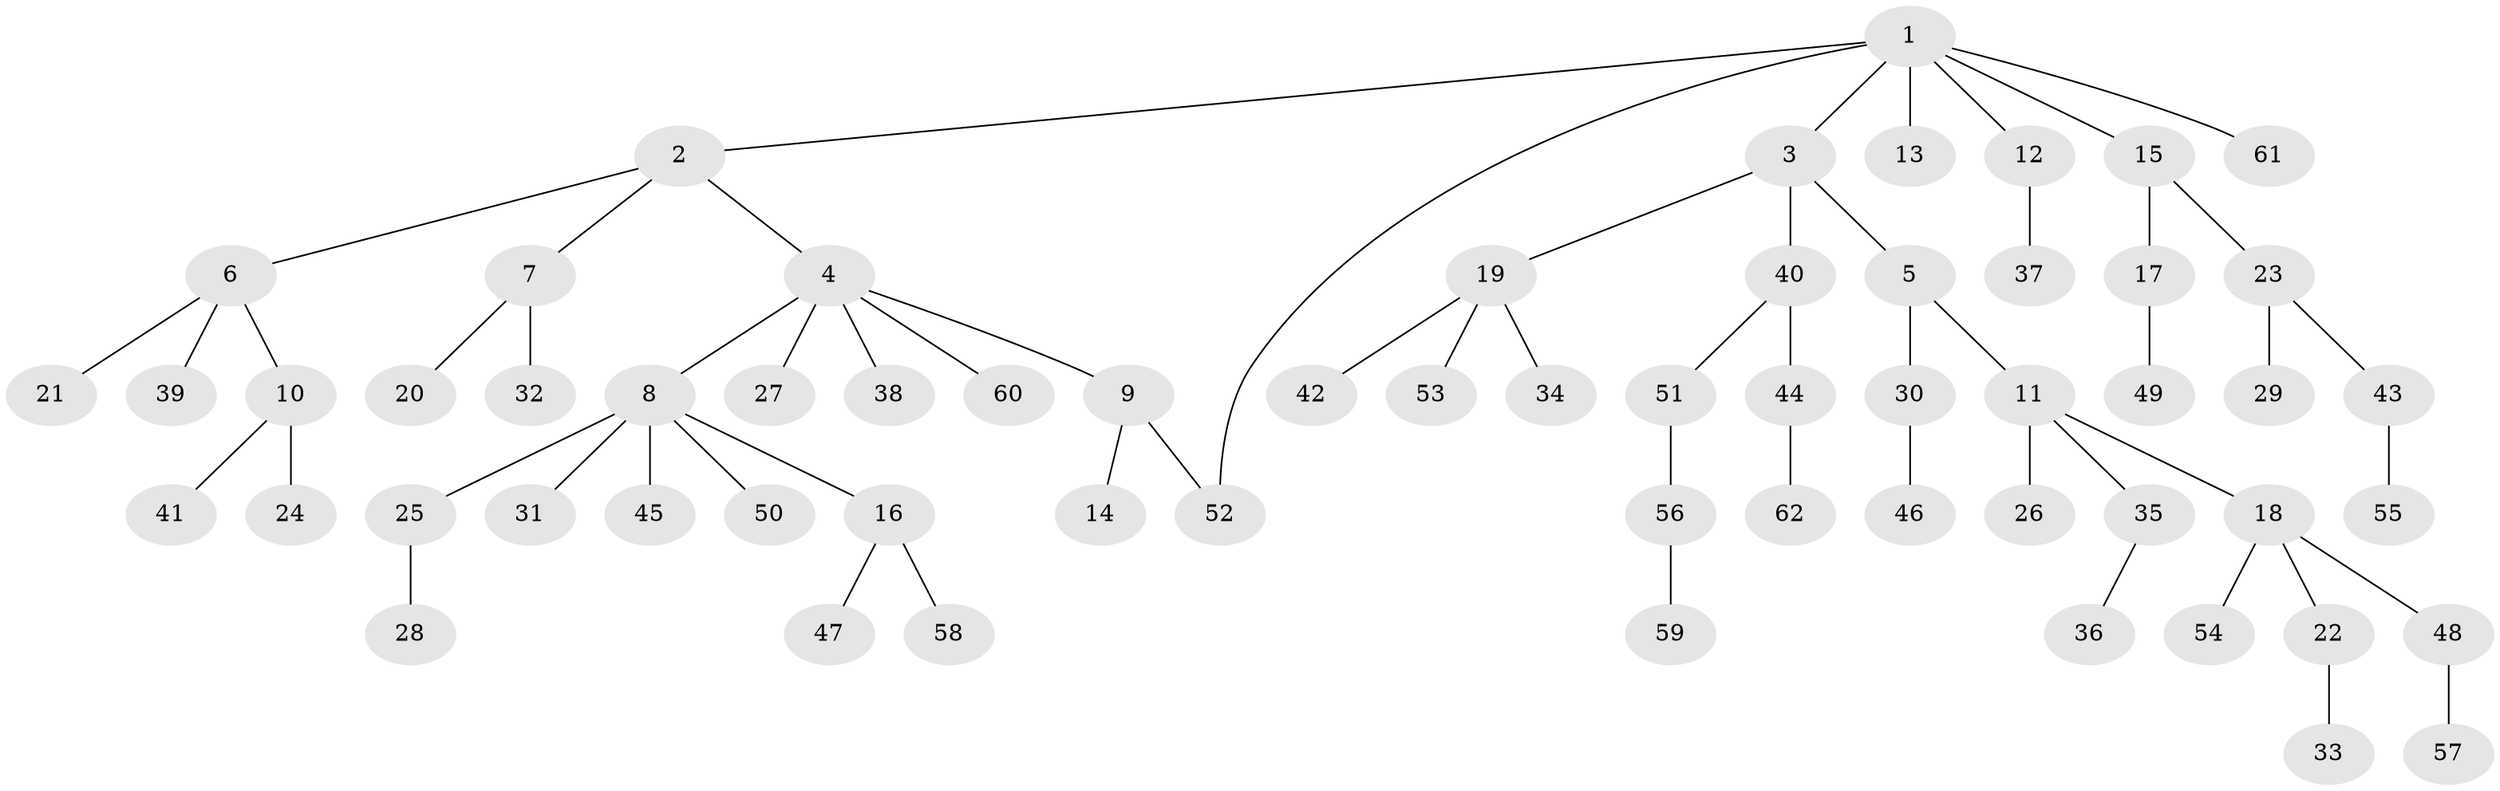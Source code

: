 // coarse degree distribution, {7: 0.023255813953488372, 4: 0.09302325581395349, 6: 0.023255813953488372, 3: 0.16279069767441862, 2: 0.13953488372093023, 1: 0.5581395348837209}
// Generated by graph-tools (version 1.1) at 2025/17/03/04/25 18:17:02]
// undirected, 62 vertices, 62 edges
graph export_dot {
graph [start="1"]
  node [color=gray90,style=filled];
  1;
  2;
  3;
  4;
  5;
  6;
  7;
  8;
  9;
  10;
  11;
  12;
  13;
  14;
  15;
  16;
  17;
  18;
  19;
  20;
  21;
  22;
  23;
  24;
  25;
  26;
  27;
  28;
  29;
  30;
  31;
  32;
  33;
  34;
  35;
  36;
  37;
  38;
  39;
  40;
  41;
  42;
  43;
  44;
  45;
  46;
  47;
  48;
  49;
  50;
  51;
  52;
  53;
  54;
  55;
  56;
  57;
  58;
  59;
  60;
  61;
  62;
  1 -- 2;
  1 -- 3;
  1 -- 12;
  1 -- 13;
  1 -- 15;
  1 -- 61;
  1 -- 52;
  2 -- 4;
  2 -- 6;
  2 -- 7;
  3 -- 5;
  3 -- 19;
  3 -- 40;
  4 -- 8;
  4 -- 9;
  4 -- 27;
  4 -- 38;
  4 -- 60;
  5 -- 11;
  5 -- 30;
  6 -- 10;
  6 -- 21;
  6 -- 39;
  7 -- 20;
  7 -- 32;
  8 -- 16;
  8 -- 25;
  8 -- 31;
  8 -- 45;
  8 -- 50;
  9 -- 14;
  9 -- 52;
  10 -- 24;
  10 -- 41;
  11 -- 18;
  11 -- 26;
  11 -- 35;
  12 -- 37;
  15 -- 17;
  15 -- 23;
  16 -- 47;
  16 -- 58;
  17 -- 49;
  18 -- 22;
  18 -- 48;
  18 -- 54;
  19 -- 34;
  19 -- 42;
  19 -- 53;
  22 -- 33;
  23 -- 29;
  23 -- 43;
  25 -- 28;
  30 -- 46;
  35 -- 36;
  40 -- 44;
  40 -- 51;
  43 -- 55;
  44 -- 62;
  48 -- 57;
  51 -- 56;
  56 -- 59;
}
